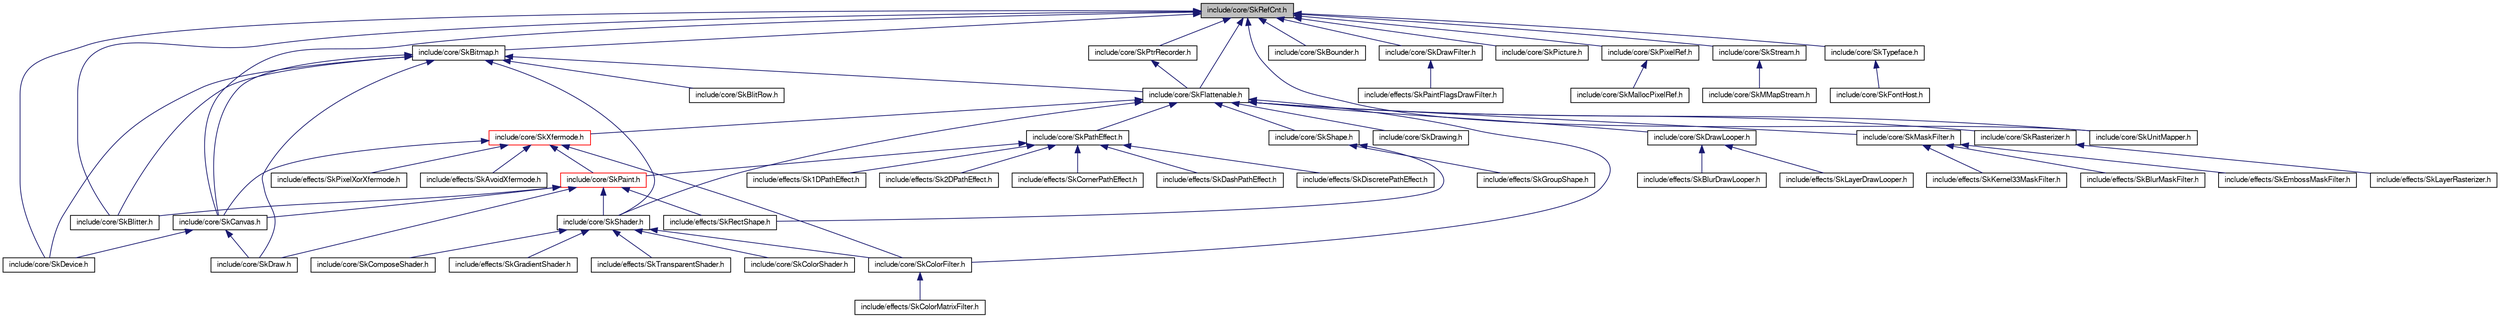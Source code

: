 digraph G
{
  edge [fontname="FreeSans",fontsize="10",labelfontname="FreeSans",labelfontsize="10"];
  node [fontname="FreeSans",fontsize="10",shape=record];
  Node1 [label="include/core/SkRefCnt.h",height=0.2,width=0.4,color="black", fillcolor="grey75", style="filled" fontcolor="black"];
  Node1 -> Node2 [dir=back,color="midnightblue",fontsize="10",style="solid",fontname="FreeSans"];
  Node2 [label="include/core/SkBitmap.h",height=0.2,width=0.4,color="black", fillcolor="white", style="filled",URL="$_sk_bitmap_8h.html"];
  Node2 -> Node3 [dir=back,color="midnightblue",fontsize="10",style="solid",fontname="FreeSans"];
  Node3 [label="include/core/SkBlitRow.h",height=0.2,width=0.4,color="black", fillcolor="white", style="filled",URL="$_sk_blit_row_8h.html"];
  Node2 -> Node4 [dir=back,color="midnightblue",fontsize="10",style="solid",fontname="FreeSans"];
  Node4 [label="include/core/SkBlitter.h",height=0.2,width=0.4,color="black", fillcolor="white", style="filled",URL="$_sk_blitter_8h.html"];
  Node2 -> Node5 [dir=back,color="midnightblue",fontsize="10",style="solid",fontname="FreeSans"];
  Node5 [label="include/core/SkCanvas.h",height=0.2,width=0.4,color="black", fillcolor="white", style="filled",URL="$_sk_canvas_8h.html"];
  Node5 -> Node6 [dir=back,color="midnightblue",fontsize="10",style="solid",fontname="FreeSans"];
  Node6 [label="include/core/SkDevice.h",height=0.2,width=0.4,color="black", fillcolor="white", style="filled",URL="$_sk_device_8h.html"];
  Node5 -> Node7 [dir=back,color="midnightblue",fontsize="10",style="solid",fontname="FreeSans"];
  Node7 [label="include/core/SkDraw.h",height=0.2,width=0.4,color="black", fillcolor="white", style="filled",URL="$_sk_draw_8h.html"];
  Node2 -> Node6 [dir=back,color="midnightblue",fontsize="10",style="solid",fontname="FreeSans"];
  Node2 -> Node7 [dir=back,color="midnightblue",fontsize="10",style="solid",fontname="FreeSans"];
  Node2 -> Node8 [dir=back,color="midnightblue",fontsize="10",style="solid",fontname="FreeSans"];
  Node8 [label="include/core/SkFlattenable.h",height=0.2,width=0.4,color="black", fillcolor="white", style="filled",URL="$_sk_flattenable_8h.html"];
  Node8 -> Node9 [dir=back,color="midnightblue",fontsize="10",style="solid",fontname="FreeSans"];
  Node9 [label="include/core/SkColorFilter.h",height=0.2,width=0.4,color="black", fillcolor="white", style="filled",URL="$_sk_color_filter_8h.html"];
  Node9 -> Node10 [dir=back,color="midnightblue",fontsize="10",style="solid",fontname="FreeSans"];
  Node10 [label="include/effects/SkColorMatrixFilter.h",height=0.2,width=0.4,color="black", fillcolor="white", style="filled",URL="$_sk_color_matrix_filter_8h.html"];
  Node8 -> Node11 [dir=back,color="midnightblue",fontsize="10",style="solid",fontname="FreeSans"];
  Node11 [label="include/core/SkDrawing.h",height=0.2,width=0.4,color="black", fillcolor="white", style="filled",URL="$_sk_drawing_8h.html"];
  Node8 -> Node12 [dir=back,color="midnightblue",fontsize="10",style="solid",fontname="FreeSans"];
  Node12 [label="include/core/SkDrawLooper.h",height=0.2,width=0.4,color="black", fillcolor="white", style="filled",URL="$_sk_draw_looper_8h.html"];
  Node12 -> Node13 [dir=back,color="midnightblue",fontsize="10",style="solid",fontname="FreeSans"];
  Node13 [label="include/effects/SkBlurDrawLooper.h",height=0.2,width=0.4,color="black", fillcolor="white", style="filled",URL="$_sk_blur_draw_looper_8h.html"];
  Node12 -> Node14 [dir=back,color="midnightblue",fontsize="10",style="solid",fontname="FreeSans"];
  Node14 [label="include/effects/SkLayerDrawLooper.h",height=0.2,width=0.4,color="black", fillcolor="white", style="filled",URL="$_sk_layer_draw_looper_8h.html"];
  Node8 -> Node15 [dir=back,color="midnightblue",fontsize="10",style="solid",fontname="FreeSans"];
  Node15 [label="include/core/SkMaskFilter.h",height=0.2,width=0.4,color="black", fillcolor="white", style="filled",URL="$_sk_mask_filter_8h.html"];
  Node15 -> Node16 [dir=back,color="midnightblue",fontsize="10",style="solid",fontname="FreeSans"];
  Node16 [label="include/effects/SkBlurMaskFilter.h",height=0.2,width=0.4,color="black", fillcolor="white", style="filled",URL="$_sk_blur_mask_filter_8h.html"];
  Node15 -> Node17 [dir=back,color="midnightblue",fontsize="10",style="solid",fontname="FreeSans"];
  Node17 [label="include/effects/SkEmbossMaskFilter.h",height=0.2,width=0.4,color="black", fillcolor="white", style="filled",URL="$_sk_emboss_mask_filter_8h.html"];
  Node15 -> Node18 [dir=back,color="midnightblue",fontsize="10",style="solid",fontname="FreeSans"];
  Node18 [label="include/effects/SkKernel33MaskFilter.h",height=0.2,width=0.4,color="black", fillcolor="white", style="filled",URL="$_sk_kernel33_mask_filter_8h.html"];
  Node8 -> Node19 [dir=back,color="midnightblue",fontsize="10",style="solid",fontname="FreeSans"];
  Node19 [label="include/core/SkPathEffect.h",height=0.2,width=0.4,color="black", fillcolor="white", style="filled",URL="$_sk_path_effect_8h.html"];
  Node19 -> Node20 [dir=back,color="midnightblue",fontsize="10",style="solid",fontname="FreeSans"];
  Node20 [label="include/core/SkPaint.h",height=0.2,width=0.4,color="red", fillcolor="white", style="filled",URL="$_sk_paint_8h.html"];
  Node20 -> Node4 [dir=back,color="midnightblue",fontsize="10",style="solid",fontname="FreeSans"];
  Node20 -> Node5 [dir=back,color="midnightblue",fontsize="10",style="solid",fontname="FreeSans"];
  Node20 -> Node7 [dir=back,color="midnightblue",fontsize="10",style="solid",fontname="FreeSans"];
  Node20 -> Node21 [dir=back,color="midnightblue",fontsize="10",style="solid",fontname="FreeSans"];
  Node21 [label="include/core/SkShader.h",height=0.2,width=0.4,color="black", fillcolor="white", style="filled",URL="$_sk_shader_8h.html"];
  Node21 -> Node9 [dir=back,color="midnightblue",fontsize="10",style="solid",fontname="FreeSans"];
  Node21 -> Node22 [dir=back,color="midnightblue",fontsize="10",style="solid",fontname="FreeSans"];
  Node22 [label="include/core/SkColorShader.h",height=0.2,width=0.4,color="black", fillcolor="white", style="filled",URL="$_sk_color_shader_8h.html"];
  Node21 -> Node23 [dir=back,color="midnightblue",fontsize="10",style="solid",fontname="FreeSans"];
  Node23 [label="include/core/SkComposeShader.h",height=0.2,width=0.4,color="black", fillcolor="white", style="filled",URL="$_sk_compose_shader_8h.html"];
  Node21 -> Node24 [dir=back,color="midnightblue",fontsize="10",style="solid",fontname="FreeSans"];
  Node24 [label="include/effects/SkGradientShader.h",height=0.2,width=0.4,color="black", fillcolor="white", style="filled",URL="$_sk_gradient_shader_8h.html"];
  Node21 -> Node25 [dir=back,color="midnightblue",fontsize="10",style="solid",fontname="FreeSans"];
  Node25 [label="include/effects/SkTransparentShader.h",height=0.2,width=0.4,color="black", fillcolor="white", style="filled",URL="$_sk_transparent_shader_8h.html"];
  Node20 -> Node26 [dir=back,color="midnightblue",fontsize="10",style="solid",fontname="FreeSans"];
  Node26 [label="include/effects/SkRectShape.h",height=0.2,width=0.4,color="black", fillcolor="white", style="filled",URL="$_sk_rect_shape_8h.html"];
  Node19 -> Node27 [dir=back,color="midnightblue",fontsize="10",style="solid",fontname="FreeSans"];
  Node27 [label="include/effects/Sk1DPathEffect.h",height=0.2,width=0.4,color="black", fillcolor="white", style="filled",URL="$_sk1_d_path_effect_8h.html"];
  Node19 -> Node28 [dir=back,color="midnightblue",fontsize="10",style="solid",fontname="FreeSans"];
  Node28 [label="include/effects/Sk2DPathEffect.h",height=0.2,width=0.4,color="black", fillcolor="white", style="filled",URL="$_sk2_d_path_effect_8h.html"];
  Node19 -> Node29 [dir=back,color="midnightblue",fontsize="10",style="solid",fontname="FreeSans"];
  Node29 [label="include/effects/SkCornerPathEffect.h",height=0.2,width=0.4,color="black", fillcolor="white", style="filled",URL="$_sk_corner_path_effect_8h.html"];
  Node19 -> Node30 [dir=back,color="midnightblue",fontsize="10",style="solid",fontname="FreeSans"];
  Node30 [label="include/effects/SkDashPathEffect.h",height=0.2,width=0.4,color="black", fillcolor="white", style="filled",URL="$_sk_dash_path_effect_8h.html"];
  Node19 -> Node31 [dir=back,color="midnightblue",fontsize="10",style="solid",fontname="FreeSans"];
  Node31 [label="include/effects/SkDiscretePathEffect.h",height=0.2,width=0.4,color="black", fillcolor="white", style="filled",URL="$_sk_discrete_path_effect_8h.html"];
  Node8 -> Node32 [dir=back,color="midnightblue",fontsize="10",style="solid",fontname="FreeSans"];
  Node32 [label="include/core/SkRasterizer.h",height=0.2,width=0.4,color="black", fillcolor="white", style="filled",URL="$_sk_rasterizer_8h.html"];
  Node32 -> Node33 [dir=back,color="midnightblue",fontsize="10",style="solid",fontname="FreeSans"];
  Node33 [label="include/effects/SkLayerRasterizer.h",height=0.2,width=0.4,color="black", fillcolor="white", style="filled",URL="$_sk_layer_rasterizer_8h.html"];
  Node8 -> Node21 [dir=back,color="midnightblue",fontsize="10",style="solid",fontname="FreeSans"];
  Node8 -> Node34 [dir=back,color="midnightblue",fontsize="10",style="solid",fontname="FreeSans"];
  Node34 [label="include/core/SkShape.h",height=0.2,width=0.4,color="black", fillcolor="white", style="filled",URL="$_sk_shape_8h.html"];
  Node34 -> Node35 [dir=back,color="midnightblue",fontsize="10",style="solid",fontname="FreeSans"];
  Node35 [label="include/effects/SkGroupShape.h",height=0.2,width=0.4,color="black", fillcolor="white", style="filled",URL="$_sk_group_shape_8h.html"];
  Node34 -> Node26 [dir=back,color="midnightblue",fontsize="10",style="solid",fontname="FreeSans"];
  Node8 -> Node36 [dir=back,color="midnightblue",fontsize="10",style="solid",fontname="FreeSans"];
  Node36 [label="include/core/SkUnitMapper.h",height=0.2,width=0.4,color="black", fillcolor="white", style="filled",URL="$_sk_unit_mapper_8h.html"];
  Node8 -> Node37 [dir=back,color="midnightblue",fontsize="10",style="solid",fontname="FreeSans"];
  Node37 [label="include/core/SkXfermode.h",height=0.2,width=0.4,color="red", fillcolor="white", style="filled",URL="$_sk_xfermode_8h.html"];
  Node37 -> Node5 [dir=back,color="midnightblue",fontsize="10",style="solid",fontname="FreeSans"];
  Node37 -> Node9 [dir=back,color="midnightblue",fontsize="10",style="solid",fontname="FreeSans"];
  Node37 -> Node20 [dir=back,color="midnightblue",fontsize="10",style="solid",fontname="FreeSans"];
  Node37 -> Node38 [dir=back,color="midnightblue",fontsize="10",style="solid",fontname="FreeSans"];
  Node38 [label="include/effects/SkAvoidXfermode.h",height=0.2,width=0.4,color="black", fillcolor="white", style="filled",URL="$_sk_avoid_xfermode_8h.html"];
  Node37 -> Node39 [dir=back,color="midnightblue",fontsize="10",style="solid",fontname="FreeSans"];
  Node39 [label="include/effects/SkPixelXorXfermode.h",height=0.2,width=0.4,color="black", fillcolor="white", style="filled",URL="$_sk_pixel_xor_xfermode_8h.html"];
  Node2 -> Node21 [dir=back,color="midnightblue",fontsize="10",style="solid",fontname="FreeSans"];
  Node1 -> Node4 [dir=back,color="midnightblue",fontsize="10",style="solid",fontname="FreeSans"];
  Node1 -> Node40 [dir=back,color="midnightblue",fontsize="10",style="solid",fontname="FreeSans"];
  Node40 [label="include/core/SkBounder.h",height=0.2,width=0.4,color="black", fillcolor="white", style="filled",URL="$_sk_bounder_8h.html"];
  Node1 -> Node5 [dir=back,color="midnightblue",fontsize="10",style="solid",fontname="FreeSans"];
  Node1 -> Node6 [dir=back,color="midnightblue",fontsize="10",style="solid",fontname="FreeSans"];
  Node1 -> Node41 [dir=back,color="midnightblue",fontsize="10",style="solid",fontname="FreeSans"];
  Node41 [label="include/core/SkDrawFilter.h",height=0.2,width=0.4,color="black", fillcolor="white", style="filled",URL="$_sk_draw_filter_8h.html"];
  Node41 -> Node42 [dir=back,color="midnightblue",fontsize="10",style="solid",fontname="FreeSans"];
  Node42 [label="include/effects/SkPaintFlagsDrawFilter.h",height=0.2,width=0.4,color="black", fillcolor="white", style="filled",URL="$_sk_paint_flags_draw_filter_8h.html"];
  Node1 -> Node8 [dir=back,color="midnightblue",fontsize="10",style="solid",fontname="FreeSans"];
  Node1 -> Node43 [dir=back,color="midnightblue",fontsize="10",style="solid",fontname="FreeSans"];
  Node43 [label="include/core/SkPicture.h",height=0.2,width=0.4,color="black", fillcolor="white", style="filled",URL="$_sk_picture_8h.html"];
  Node1 -> Node44 [dir=back,color="midnightblue",fontsize="10",style="solid",fontname="FreeSans"];
  Node44 [label="include/core/SkPixelRef.h",height=0.2,width=0.4,color="black", fillcolor="white", style="filled",URL="$_sk_pixel_ref_8h.html"];
  Node44 -> Node45 [dir=back,color="midnightblue",fontsize="10",style="solid",fontname="FreeSans"];
  Node45 [label="include/core/SkMallocPixelRef.h",height=0.2,width=0.4,color="black", fillcolor="white", style="filled",URL="$_sk_malloc_pixel_ref_8h.html"];
  Node1 -> Node46 [dir=back,color="midnightblue",fontsize="10",style="solid",fontname="FreeSans"];
  Node46 [label="include/core/SkPtrRecorder.h",height=0.2,width=0.4,color="black", fillcolor="white", style="filled",URL="$_sk_ptr_recorder_8h.html"];
  Node46 -> Node8 [dir=back,color="midnightblue",fontsize="10",style="solid",fontname="FreeSans"];
  Node1 -> Node47 [dir=back,color="midnightblue",fontsize="10",style="solid",fontname="FreeSans"];
  Node47 [label="include/core/SkStream.h",height=0.2,width=0.4,color="black", fillcolor="white", style="filled",URL="$_sk_stream_8h.html"];
  Node47 -> Node48 [dir=back,color="midnightblue",fontsize="10",style="solid",fontname="FreeSans"];
  Node48 [label="include/core/SkMMapStream.h",height=0.2,width=0.4,color="black", fillcolor="white", style="filled",URL="$_sk_m_map_stream_8h.html"];
  Node1 -> Node49 [dir=back,color="midnightblue",fontsize="10",style="solid",fontname="FreeSans"];
  Node49 [label="include/core/SkTypeface.h",height=0.2,width=0.4,color="black", fillcolor="white", style="filled",URL="$_sk_typeface_8h.html"];
  Node49 -> Node50 [dir=back,color="midnightblue",fontsize="10",style="solid",fontname="FreeSans"];
  Node50 [label="include/core/SkFontHost.h",height=0.2,width=0.4,color="black", fillcolor="white", style="filled",URL="$_sk_font_host_8h.html"];
  Node1 -> Node36 [dir=back,color="midnightblue",fontsize="10",style="solid",fontname="FreeSans"];
}
